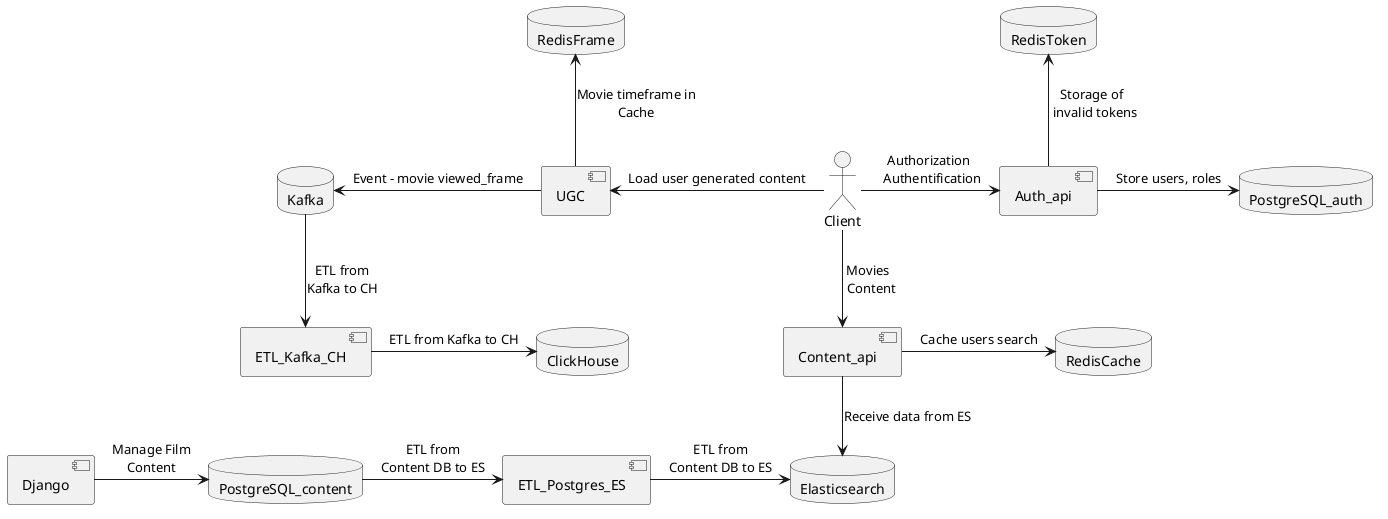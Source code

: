 @startuml
skinparam componentStyle uml2
actor Client

component Auth_api
component Content_api
component UGC
component Django
component ETL_Kafka_CH
component ETL_Postgres_ES

database Elasticsearch
database PostgreSQL_auth
database PostgreSQL_content
database RedisCache
database RedisToken
database RedisFrame
database Kafka
database ClickHouse


Client -right-> Auth_api: Authorization \n Authentification
Client -down-> Content_api: Movies \n Content
Client -left-> UGC: Load user generated content
Auth_api -up-> RedisToken: Storage of \n invalid tokens
Auth_api -right-> PostgreSQL_auth: Store users, roles
Content_api -right-> RedisCache: Cache users search
UGC -left-> Kafka: Event - movie viewed_frame
UGC -up-> RedisFrame: Movie timeframe in\nCache

Django -> PostgreSQL_content: Manage Film\nContent
PostgreSQL_content -> ETL_Postgres_ES: ETL from\nContent DB to ES
ETL_Postgres_ES -> Elasticsearch: ETL from\nContent DB to ES

Content_api --> Elasticsearch: Receive data from ES

Kafka --> ETL_Kafka_CH: ETL from\nKafka to CH
ETL_Kafka_CH -> ClickHouse: ETL from Kafka to CH

@enduml
